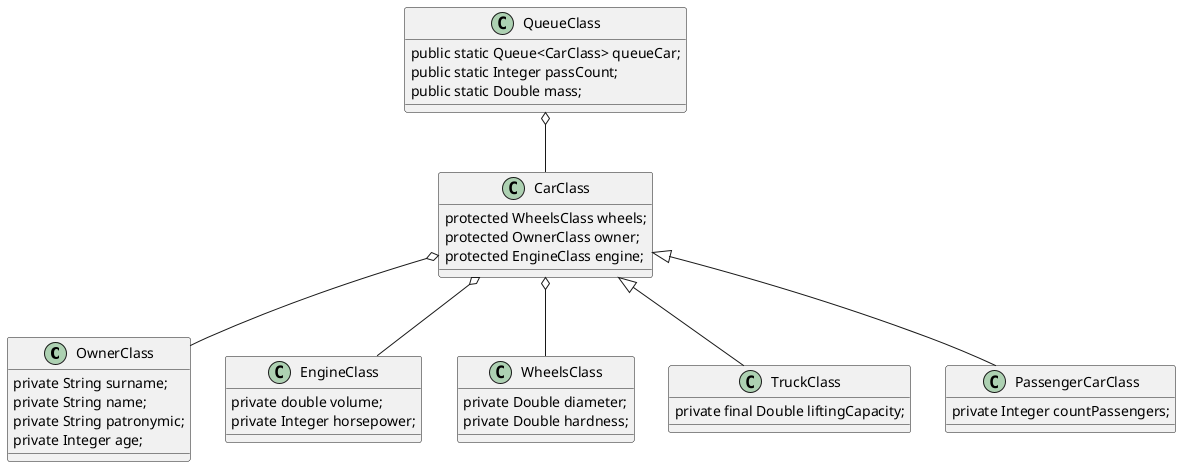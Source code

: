 @startuml
'https://plantuml.com/class-diagram

class OwnerClass {
    private String surname;
    private String name;
    private String patronymic;
    private Integer age;
}

class EngineClass {
    private double volume;
    private Integer horsepower;
}

class WheelsClass {
    private Double diameter;
    private Double hardness;
}

class CarClass {
    protected WheelsClass wheels;
    protected OwnerClass owner;
    protected EngineClass engine;
}

class TruckClass extends CarClass{
    private final Double liftingСapacity;
}

class PassengerCarClass extends CarClass{
    private Integer countPassengers;
}

class QueueClass {
    public static Queue<CarClass> queueCar;
    public static Integer passCount;
    public static Double mass;
}

CarClass o-- OwnerClass
CarClass o-- EngineClass
CarClass o-- WheelsClass
QueueClass o-- CarClass
@enduml